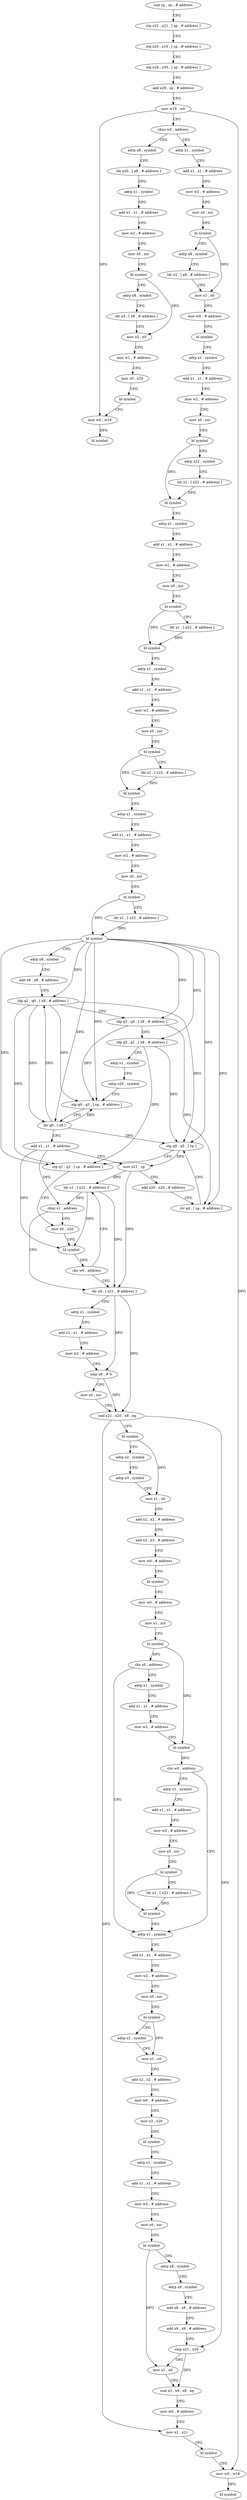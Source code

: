 digraph "func" {
"4200636" [label = "sub sp , sp , # address" ]
"4200640" [label = "stp x22 , x21 , [ sp , # address ]" ]
"4200644" [label = "stp x20 , x19 , [ sp , # address ]" ]
"4200648" [label = "stp x29 , x30 , [ sp , # address ]" ]
"4200652" [label = "add x29 , sp , # address" ]
"4200656" [label = "mov w19 , w0" ]
"4200660" [label = "cbnz w0 , address" ]
"4201136" [label = "adrp x8 , symbol" ]
"4200664" [label = "adrp x1 , symbol" ]
"4201140" [label = "ldr x20 , [ x8 , # address ]" ]
"4201144" [label = "adrp x1 , symbol" ]
"4201148" [label = "add x1 , x1 , # address" ]
"4201152" [label = "mov w2 , # address" ]
"4201156" [label = "mov x0 , xzr" ]
"4201160" [label = "bl symbol" ]
"4201164" [label = "adrp x8 , symbol" ]
"4201168" [label = "ldr x3 , [ x8 , # address ]" ]
"4201172" [label = "mov x2 , x0" ]
"4201176" [label = "mov w1 , # address" ]
"4201180" [label = "mov x0 , x20" ]
"4201184" [label = "bl symbol" ]
"4201188" [label = "mov w0 , w19" ]
"4201192" [label = "bl symbol" ]
"4200668" [label = "add x1 , x1 , # address" ]
"4200672" [label = "mov w2 , # address" ]
"4200676" [label = "mov x0 , xzr" ]
"4200680" [label = "bl symbol" ]
"4200684" [label = "adrp x8 , symbol" ]
"4200688" [label = "ldr x2 , [ x8 , # address ]" ]
"4200692" [label = "mov x1 , x0" ]
"4200696" [label = "mov w0 , # address" ]
"4200700" [label = "bl symbol" ]
"4200704" [label = "adrp x1 , symbol" ]
"4200708" [label = "add x1 , x1 , # address" ]
"4200712" [label = "mov w2 , # address" ]
"4200716" [label = "mov x0 , xzr" ]
"4200720" [label = "bl symbol" ]
"4200724" [label = "adrp x22 , symbol" ]
"4200728" [label = "ldr x1 , [ x22 , # address ]" ]
"4200732" [label = "bl symbol" ]
"4200736" [label = "adrp x1 , symbol" ]
"4200740" [label = "add x1 , x1 , # address" ]
"4200744" [label = "mov w2 , # address" ]
"4200748" [label = "mov x0 , xzr" ]
"4200752" [label = "bl symbol" ]
"4200756" [label = "ldr x1 , [ x22 , # address ]" ]
"4200760" [label = "bl symbol" ]
"4200764" [label = "adrp x1 , symbol" ]
"4200768" [label = "add x1 , x1 , # address" ]
"4200772" [label = "mov w2 , # address" ]
"4200776" [label = "mov x0 , xzr" ]
"4200780" [label = "bl symbol" ]
"4200784" [label = "ldr x1 , [ x22 , # address ]" ]
"4200788" [label = "bl symbol" ]
"4200792" [label = "adrp x1 , symbol" ]
"4200796" [label = "add x1 , x1 , # address" ]
"4200800" [label = "mov w2 , # address" ]
"4200804" [label = "mov x0 , xzr" ]
"4200808" [label = "bl symbol" ]
"4200812" [label = "ldr x1 , [ x22 , # address ]" ]
"4200816" [label = "bl symbol" ]
"4200820" [label = "adrp x8 , symbol" ]
"4200824" [label = "add x8 , x8 , # address" ]
"4200828" [label = "ldp q2 , q0 , [ x8 , # address ]" ]
"4200832" [label = "ldp q3 , q4 , [ x8 , # address ]" ]
"4200836" [label = "ldp q5 , q1 , [ x8 , # address ]" ]
"4200840" [label = "adrp x1 , symbol" ]
"4200844" [label = "adrp x20 , symbol" ]
"4200848" [label = "stp q0 , q3 , [ sp , # address ]" ]
"4200852" [label = "ldr q0 , [ x8 ]" ]
"4200856" [label = "add x1 , x1 , # address" ]
"4200860" [label = "mov x21 , sp" ]
"4200864" [label = "add x20 , x20 , # address" ]
"4200868" [label = "str q4 , [ sp , # address ]" ]
"4200872" [label = "stp q0 , q5 , [ sp ]" ]
"4200876" [label = "stp q1 , q2 , [ sp , # address ]" ]
"4200880" [label = "mov x0 , x20" ]
"4200900" [label = "ldr x8 , [ x21 , # address ]" ]
"4200904" [label = "adrp x1 , symbol" ]
"4200908" [label = "add x1 , x1 , # address" ]
"4200912" [label = "mov w2 , # address" ]
"4200916" [label = "cmp x8 , # 0" ]
"4200920" [label = "mov x0 , xzr" ]
"4200924" [label = "csel x21 , x20 , x8 , eq" ]
"4200928" [label = "bl symbol" ]
"4200932" [label = "adrp x2 , symbol" ]
"4200936" [label = "adrp x3 , symbol" ]
"4200940" [label = "mov x1 , x0" ]
"4200944" [label = "add x2 , x2 , # address" ]
"4200948" [label = "add x3 , x3 , # address" ]
"4200952" [label = "mov w0 , # address" ]
"4200956" [label = "bl symbol" ]
"4200960" [label = "mov w0 , # address" ]
"4200964" [label = "mov x1 , xzr" ]
"4200968" [label = "bl symbol" ]
"4200972" [label = "cbz x0 , address" ]
"4201024" [label = "adrp x1 , symbol" ]
"4200976" [label = "adrp x1 , symbol" ]
"4200892" [label = "ldr x1 , [ x21 , # address ]!" ]
"4200896" [label = "cbnz x1 , address" ]
"4201028" [label = "add x1 , x1 , # address" ]
"4201032" [label = "mov w2 , # address" ]
"4201036" [label = "mov x0 , xzr" ]
"4201040" [label = "bl symbol" ]
"4201044" [label = "adrp x2 , symbol" ]
"4201048" [label = "mov x1 , x0" ]
"4201052" [label = "add x2 , x2 , # address" ]
"4201056" [label = "mov w0 , # address" ]
"4201060" [label = "mov x3 , x20" ]
"4201064" [label = "bl symbol" ]
"4201068" [label = "adrp x1 , symbol" ]
"4201072" [label = "add x1 , x1 , # address" ]
"4201076" [label = "mov w2 , # address" ]
"4201080" [label = "mov x0 , xzr" ]
"4201084" [label = "bl symbol" ]
"4201088" [label = "adrp x8 , symbol" ]
"4201092" [label = "adrp x9 , symbol" ]
"4201096" [label = "add x8 , x8 , # address" ]
"4201100" [label = "add x9 , x9 , # address" ]
"4201104" [label = "cmp x21 , x20" ]
"4201108" [label = "mov x1 , x0" ]
"4201112" [label = "csel x3 , x9 , x8 , eq" ]
"4201116" [label = "mov w0 , # address" ]
"4201120" [label = "mov x2 , x21" ]
"4201124" [label = "bl symbol" ]
"4201128" [label = "mov w0 , w19" ]
"4201132" [label = "bl symbol" ]
"4200980" [label = "add x1 , x1 , # address" ]
"4200984" [label = "mov w2 , # address" ]
"4200988" [label = "bl symbol" ]
"4200992" [label = "cbz w0 , address" ]
"4200996" [label = "adrp x1 , symbol" ]
"4200884" [label = "bl symbol" ]
"4200888" [label = "cbz w0 , address" ]
"4201000" [label = "add x1 , x1 , # address" ]
"4201004" [label = "mov w2 , # address" ]
"4201008" [label = "mov x0 , xzr" ]
"4201012" [label = "bl symbol" ]
"4201016" [label = "ldr x1 , [ x22 , # address ]" ]
"4201020" [label = "bl symbol" ]
"4200636" -> "4200640" [ label = "CFG" ]
"4200640" -> "4200644" [ label = "CFG" ]
"4200644" -> "4200648" [ label = "CFG" ]
"4200648" -> "4200652" [ label = "CFG" ]
"4200652" -> "4200656" [ label = "CFG" ]
"4200656" -> "4200660" [ label = "CFG" ]
"4200656" -> "4201188" [ label = "DFG" ]
"4200656" -> "4201128" [ label = "DFG" ]
"4200660" -> "4201136" [ label = "CFG" ]
"4200660" -> "4200664" [ label = "CFG" ]
"4201136" -> "4201140" [ label = "CFG" ]
"4200664" -> "4200668" [ label = "CFG" ]
"4201140" -> "4201144" [ label = "CFG" ]
"4201144" -> "4201148" [ label = "CFG" ]
"4201148" -> "4201152" [ label = "CFG" ]
"4201152" -> "4201156" [ label = "CFG" ]
"4201156" -> "4201160" [ label = "CFG" ]
"4201160" -> "4201164" [ label = "CFG" ]
"4201160" -> "4201172" [ label = "DFG" ]
"4201164" -> "4201168" [ label = "CFG" ]
"4201168" -> "4201172" [ label = "CFG" ]
"4201172" -> "4201176" [ label = "CFG" ]
"4201176" -> "4201180" [ label = "CFG" ]
"4201180" -> "4201184" [ label = "CFG" ]
"4201184" -> "4201188" [ label = "CFG" ]
"4201188" -> "4201192" [ label = "DFG" ]
"4200668" -> "4200672" [ label = "CFG" ]
"4200672" -> "4200676" [ label = "CFG" ]
"4200676" -> "4200680" [ label = "CFG" ]
"4200680" -> "4200684" [ label = "CFG" ]
"4200680" -> "4200692" [ label = "DFG" ]
"4200684" -> "4200688" [ label = "CFG" ]
"4200688" -> "4200692" [ label = "CFG" ]
"4200692" -> "4200696" [ label = "CFG" ]
"4200696" -> "4200700" [ label = "CFG" ]
"4200700" -> "4200704" [ label = "CFG" ]
"4200704" -> "4200708" [ label = "CFG" ]
"4200708" -> "4200712" [ label = "CFG" ]
"4200712" -> "4200716" [ label = "CFG" ]
"4200716" -> "4200720" [ label = "CFG" ]
"4200720" -> "4200724" [ label = "CFG" ]
"4200720" -> "4200732" [ label = "DFG" ]
"4200724" -> "4200728" [ label = "CFG" ]
"4200728" -> "4200732" [ label = "DFG" ]
"4200732" -> "4200736" [ label = "CFG" ]
"4200736" -> "4200740" [ label = "CFG" ]
"4200740" -> "4200744" [ label = "CFG" ]
"4200744" -> "4200748" [ label = "CFG" ]
"4200748" -> "4200752" [ label = "CFG" ]
"4200752" -> "4200756" [ label = "CFG" ]
"4200752" -> "4200760" [ label = "DFG" ]
"4200756" -> "4200760" [ label = "DFG" ]
"4200760" -> "4200764" [ label = "CFG" ]
"4200764" -> "4200768" [ label = "CFG" ]
"4200768" -> "4200772" [ label = "CFG" ]
"4200772" -> "4200776" [ label = "CFG" ]
"4200776" -> "4200780" [ label = "CFG" ]
"4200780" -> "4200784" [ label = "CFG" ]
"4200780" -> "4200788" [ label = "DFG" ]
"4200784" -> "4200788" [ label = "DFG" ]
"4200788" -> "4200792" [ label = "CFG" ]
"4200792" -> "4200796" [ label = "CFG" ]
"4200796" -> "4200800" [ label = "CFG" ]
"4200800" -> "4200804" [ label = "CFG" ]
"4200804" -> "4200808" [ label = "CFG" ]
"4200808" -> "4200812" [ label = "CFG" ]
"4200808" -> "4200816" [ label = "DFG" ]
"4200812" -> "4200816" [ label = "DFG" ]
"4200816" -> "4200820" [ label = "CFG" ]
"4200816" -> "4200828" [ label = "DFG" ]
"4200816" -> "4200848" [ label = "DFG" ]
"4200816" -> "4200852" [ label = "DFG" ]
"4200816" -> "4200872" [ label = "DFG" ]
"4200816" -> "4200836" [ label = "DFG" ]
"4200816" -> "4200876" [ label = "DFG" ]
"4200816" -> "4200832" [ label = "DFG" ]
"4200816" -> "4200868" [ label = "DFG" ]
"4200820" -> "4200824" [ label = "CFG" ]
"4200824" -> "4200828" [ label = "CFG" ]
"4200828" -> "4200832" [ label = "CFG" ]
"4200828" -> "4200848" [ label = "DFG" ]
"4200828" -> "4200852" [ label = "DFG" ]
"4200828" -> "4200872" [ label = "DFG" ]
"4200828" -> "4200876" [ label = "DFG" ]
"4200832" -> "4200836" [ label = "CFG" ]
"4200832" -> "4200848" [ label = "DFG" ]
"4200832" -> "4200868" [ label = "DFG" ]
"4200836" -> "4200840" [ label = "CFG" ]
"4200836" -> "4200872" [ label = "DFG" ]
"4200836" -> "4200876" [ label = "DFG" ]
"4200840" -> "4200844" [ label = "CFG" ]
"4200844" -> "4200848" [ label = "CFG" ]
"4200848" -> "4200852" [ label = "CFG" ]
"4200852" -> "4200856" [ label = "CFG" ]
"4200852" -> "4200828" [ label = "DFG" ]
"4200852" -> "4200848" [ label = "DFG" ]
"4200852" -> "4200872" [ label = "DFG" ]
"4200856" -> "4200860" [ label = "CFG" ]
"4200856" -> "4200884" [ label = "DFG" ]
"4200856" -> "4200896" [ label = "DFG" ]
"4200860" -> "4200864" [ label = "CFG" ]
"4200860" -> "4200900" [ label = "DFG" ]
"4200860" -> "4200892" [ label = "DFG" ]
"4200864" -> "4200868" [ label = "CFG" ]
"4200868" -> "4200872" [ label = "CFG" ]
"4200872" -> "4200876" [ label = "CFG" ]
"4200872" -> "4200860" [ label = "DFG" ]
"4200876" -> "4200880" [ label = "CFG" ]
"4200880" -> "4200884" [ label = "CFG" ]
"4200900" -> "4200904" [ label = "CFG" ]
"4200900" -> "4200916" [ label = "DFG" ]
"4200900" -> "4200924" [ label = "DFG" ]
"4200904" -> "4200908" [ label = "CFG" ]
"4200908" -> "4200912" [ label = "CFG" ]
"4200912" -> "4200916" [ label = "CFG" ]
"4200916" -> "4200920" [ label = "CFG" ]
"4200916" -> "4200924" [ label = "DFG" ]
"4200920" -> "4200924" [ label = "CFG" ]
"4200924" -> "4200928" [ label = "CFG" ]
"4200924" -> "4201104" [ label = "DFG" ]
"4200924" -> "4201120" [ label = "DFG" ]
"4200928" -> "4200932" [ label = "CFG" ]
"4200928" -> "4200940" [ label = "DFG" ]
"4200932" -> "4200936" [ label = "CFG" ]
"4200936" -> "4200940" [ label = "CFG" ]
"4200940" -> "4200944" [ label = "CFG" ]
"4200944" -> "4200948" [ label = "CFG" ]
"4200948" -> "4200952" [ label = "CFG" ]
"4200952" -> "4200956" [ label = "CFG" ]
"4200956" -> "4200960" [ label = "CFG" ]
"4200960" -> "4200964" [ label = "CFG" ]
"4200964" -> "4200968" [ label = "CFG" ]
"4200968" -> "4200972" [ label = "DFG" ]
"4200968" -> "4200988" [ label = "DFG" ]
"4200972" -> "4201024" [ label = "CFG" ]
"4200972" -> "4200976" [ label = "CFG" ]
"4201024" -> "4201028" [ label = "CFG" ]
"4200976" -> "4200980" [ label = "CFG" ]
"4200892" -> "4200896" [ label = "DFG" ]
"4200892" -> "4200884" [ label = "DFG" ]
"4200892" -> "4200900" [ label = "DFG" ]
"4200896" -> "4200880" [ label = "CFG" ]
"4200896" -> "4200900" [ label = "CFG" ]
"4201028" -> "4201032" [ label = "CFG" ]
"4201032" -> "4201036" [ label = "CFG" ]
"4201036" -> "4201040" [ label = "CFG" ]
"4201040" -> "4201044" [ label = "CFG" ]
"4201040" -> "4201048" [ label = "DFG" ]
"4201044" -> "4201048" [ label = "CFG" ]
"4201048" -> "4201052" [ label = "CFG" ]
"4201052" -> "4201056" [ label = "CFG" ]
"4201056" -> "4201060" [ label = "CFG" ]
"4201060" -> "4201064" [ label = "CFG" ]
"4201064" -> "4201068" [ label = "CFG" ]
"4201068" -> "4201072" [ label = "CFG" ]
"4201072" -> "4201076" [ label = "CFG" ]
"4201076" -> "4201080" [ label = "CFG" ]
"4201080" -> "4201084" [ label = "CFG" ]
"4201084" -> "4201088" [ label = "CFG" ]
"4201084" -> "4201108" [ label = "DFG" ]
"4201088" -> "4201092" [ label = "CFG" ]
"4201092" -> "4201096" [ label = "CFG" ]
"4201096" -> "4201100" [ label = "CFG" ]
"4201100" -> "4201104" [ label = "CFG" ]
"4201104" -> "4201108" [ label = "CFG" ]
"4201104" -> "4201112" [ label = "DFG" ]
"4201108" -> "4201112" [ label = "CFG" ]
"4201112" -> "4201116" [ label = "CFG" ]
"4201116" -> "4201120" [ label = "CFG" ]
"4201120" -> "4201124" [ label = "CFG" ]
"4201124" -> "4201128" [ label = "CFG" ]
"4201128" -> "4201132" [ label = "DFG" ]
"4200980" -> "4200984" [ label = "CFG" ]
"4200984" -> "4200988" [ label = "CFG" ]
"4200988" -> "4200992" [ label = "DFG" ]
"4200992" -> "4201024" [ label = "CFG" ]
"4200992" -> "4200996" [ label = "CFG" ]
"4200996" -> "4201000" [ label = "CFG" ]
"4200884" -> "4200888" [ label = "DFG" ]
"4200888" -> "4200900" [ label = "CFG" ]
"4200888" -> "4200892" [ label = "CFG" ]
"4201000" -> "4201004" [ label = "CFG" ]
"4201004" -> "4201008" [ label = "CFG" ]
"4201008" -> "4201012" [ label = "CFG" ]
"4201012" -> "4201016" [ label = "CFG" ]
"4201012" -> "4201020" [ label = "DFG" ]
"4201016" -> "4201020" [ label = "DFG" ]
"4201020" -> "4201024" [ label = "CFG" ]
}
